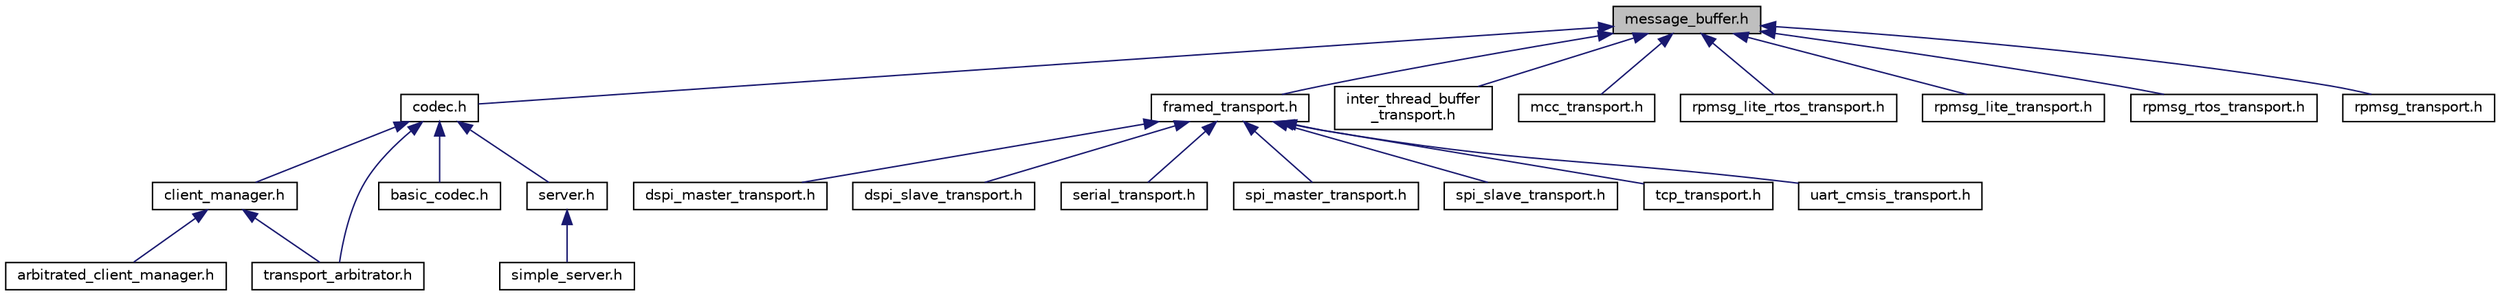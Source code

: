 digraph "message_buffer.h"
{
  edge [fontname="Helvetica",fontsize="10",labelfontname="Helvetica",labelfontsize="10"];
  node [fontname="Helvetica",fontsize="10",shape=record];
  Node1 [label="message_buffer.h",height=0.2,width=0.4,color="black", fillcolor="grey75", style="filled", fontcolor="black"];
  Node1 -> Node2 [dir="back",color="midnightblue",fontsize="10",style="solid",fontname="Helvetica"];
  Node2 [label="codec.h",height=0.2,width=0.4,color="black", fillcolor="white", style="filled",URL="$codec_8h.html"];
  Node2 -> Node3 [dir="back",color="midnightblue",fontsize="10",style="solid",fontname="Helvetica"];
  Node3 [label="client_manager.h",height=0.2,width=0.4,color="black", fillcolor="white", style="filled",URL="$client__manager_8h.html"];
  Node3 -> Node4 [dir="back",color="midnightblue",fontsize="10",style="solid",fontname="Helvetica"];
  Node4 [label="arbitrated_client_manager.h",height=0.2,width=0.4,color="black", fillcolor="white", style="filled",URL="$arbitrated__client__manager_8h.html"];
  Node3 -> Node5 [dir="back",color="midnightblue",fontsize="10",style="solid",fontname="Helvetica"];
  Node5 [label="transport_arbitrator.h",height=0.2,width=0.4,color="black", fillcolor="white", style="filled",URL="$transport__arbitrator_8h.html"];
  Node2 -> Node5 [dir="back",color="midnightblue",fontsize="10",style="solid",fontname="Helvetica"];
  Node2 -> Node6 [dir="back",color="midnightblue",fontsize="10",style="solid",fontname="Helvetica"];
  Node6 [label="basic_codec.h",height=0.2,width=0.4,color="black", fillcolor="white", style="filled",URL="$basic__codec_8h.html"];
  Node2 -> Node7 [dir="back",color="midnightblue",fontsize="10",style="solid",fontname="Helvetica"];
  Node7 [label="server.h",height=0.2,width=0.4,color="black", fillcolor="white", style="filled",URL="$server_8h.html"];
  Node7 -> Node8 [dir="back",color="midnightblue",fontsize="10",style="solid",fontname="Helvetica"];
  Node8 [label="simple_server.h",height=0.2,width=0.4,color="black", fillcolor="white", style="filled",URL="$simple__server_8h.html"];
  Node1 -> Node9 [dir="back",color="midnightblue",fontsize="10",style="solid",fontname="Helvetica"];
  Node9 [label="framed_transport.h",height=0.2,width=0.4,color="black", fillcolor="white", style="filled",URL="$framed__transport_8h.html"];
  Node9 -> Node10 [dir="back",color="midnightblue",fontsize="10",style="solid",fontname="Helvetica"];
  Node10 [label="dspi_master_transport.h",height=0.2,width=0.4,color="black", fillcolor="white", style="filled",URL="$dspi__master__transport_8h.html"];
  Node9 -> Node11 [dir="back",color="midnightblue",fontsize="10",style="solid",fontname="Helvetica"];
  Node11 [label="dspi_slave_transport.h",height=0.2,width=0.4,color="black", fillcolor="white", style="filled",URL="$dspi__slave__transport_8h.html"];
  Node9 -> Node12 [dir="back",color="midnightblue",fontsize="10",style="solid",fontname="Helvetica"];
  Node12 [label="serial_transport.h",height=0.2,width=0.4,color="black", fillcolor="white", style="filled",URL="$serial__transport_8h.html"];
  Node9 -> Node13 [dir="back",color="midnightblue",fontsize="10",style="solid",fontname="Helvetica"];
  Node13 [label="spi_master_transport.h",height=0.2,width=0.4,color="black", fillcolor="white", style="filled",URL="$spi__master__transport_8h.html"];
  Node9 -> Node14 [dir="back",color="midnightblue",fontsize="10",style="solid",fontname="Helvetica"];
  Node14 [label="spi_slave_transport.h",height=0.2,width=0.4,color="black", fillcolor="white", style="filled",URL="$spi__slave__transport_8h.html"];
  Node9 -> Node15 [dir="back",color="midnightblue",fontsize="10",style="solid",fontname="Helvetica"];
  Node15 [label="tcp_transport.h",height=0.2,width=0.4,color="black", fillcolor="white", style="filled",URL="$tcp__transport_8h.html"];
  Node9 -> Node16 [dir="back",color="midnightblue",fontsize="10",style="solid",fontname="Helvetica"];
  Node16 [label="uart_cmsis_transport.h",height=0.2,width=0.4,color="black", fillcolor="white", style="filled",URL="$uart__cmsis__transport_8h.html"];
  Node1 -> Node17 [dir="back",color="midnightblue",fontsize="10",style="solid",fontname="Helvetica"];
  Node17 [label="inter_thread_buffer\l_transport.h",height=0.2,width=0.4,color="black", fillcolor="white", style="filled",URL="$inter__thread__buffer__transport_8h.html"];
  Node1 -> Node18 [dir="back",color="midnightblue",fontsize="10",style="solid",fontname="Helvetica"];
  Node18 [label="mcc_transport.h",height=0.2,width=0.4,color="black", fillcolor="white", style="filled",URL="$mcc__transport_8h_source.html"];
  Node1 -> Node19 [dir="back",color="midnightblue",fontsize="10",style="solid",fontname="Helvetica"];
  Node19 [label="rpmsg_lite_rtos_transport.h",height=0.2,width=0.4,color="black", fillcolor="white", style="filled",URL="$rpmsg__lite__rtos__transport_8h.html"];
  Node1 -> Node20 [dir="back",color="midnightblue",fontsize="10",style="solid",fontname="Helvetica"];
  Node20 [label="rpmsg_lite_transport.h",height=0.2,width=0.4,color="black", fillcolor="white", style="filled",URL="$rpmsg__lite__transport_8h.html"];
  Node1 -> Node21 [dir="back",color="midnightblue",fontsize="10",style="solid",fontname="Helvetica"];
  Node21 [label="rpmsg_rtos_transport.h",height=0.2,width=0.4,color="black", fillcolor="white", style="filled",URL="$rpmsg__rtos__transport_8h.html"];
  Node1 -> Node22 [dir="back",color="midnightblue",fontsize="10",style="solid",fontname="Helvetica"];
  Node22 [label="rpmsg_transport.h",height=0.2,width=0.4,color="black", fillcolor="white", style="filled",URL="$rpmsg__transport_8h.html"];
}
